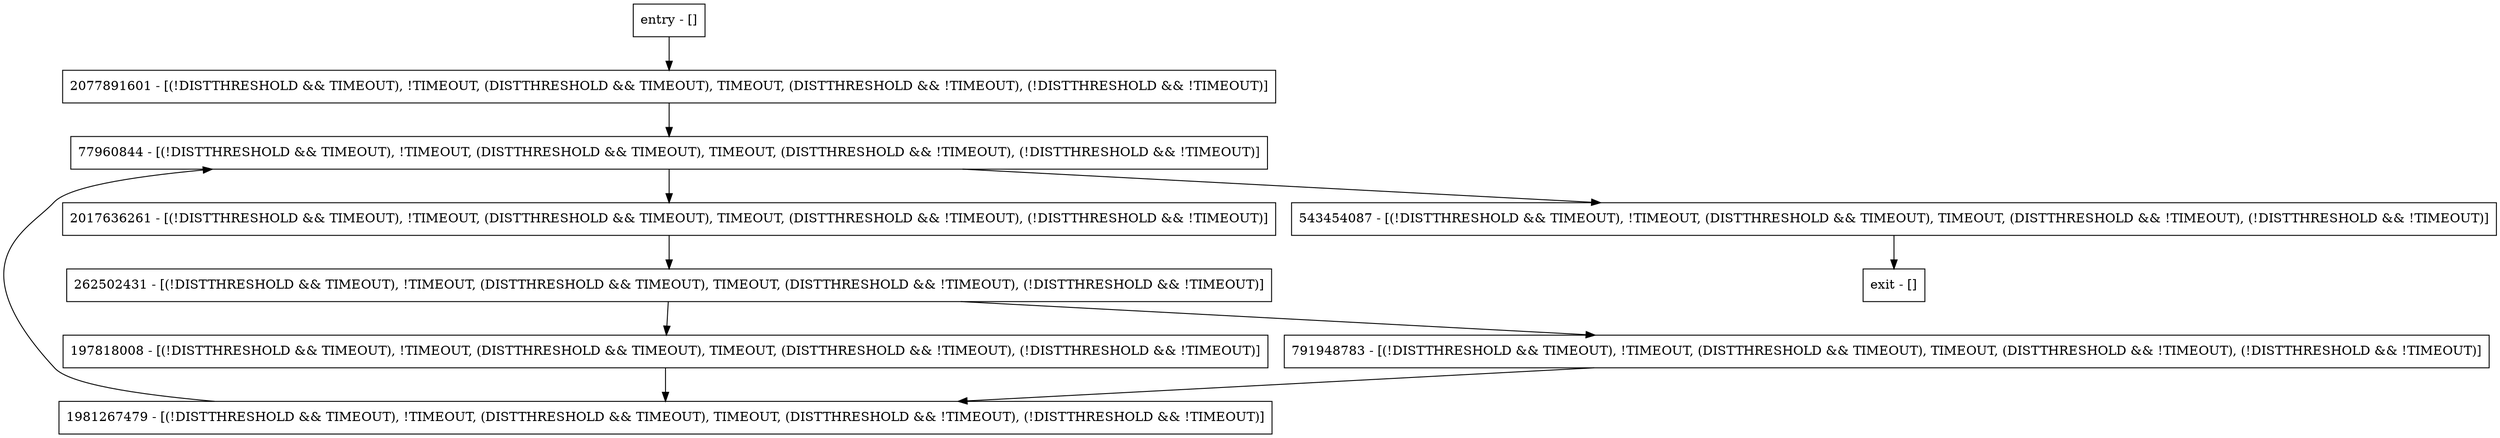 digraph <init> {
node [shape=record];
entry [label="entry - []"];
exit [label="exit - []"];
2017636261 [label="2017636261 - [(!DISTTHRESHOLD && TIMEOUT), !TIMEOUT, (DISTTHRESHOLD && TIMEOUT), TIMEOUT, (DISTTHRESHOLD && !TIMEOUT), (!DISTTHRESHOLD && !TIMEOUT)]"];
543454087 [label="543454087 - [(!DISTTHRESHOLD && TIMEOUT), !TIMEOUT, (DISTTHRESHOLD && TIMEOUT), TIMEOUT, (DISTTHRESHOLD && !TIMEOUT), (!DISTTHRESHOLD && !TIMEOUT)]"];
197818008 [label="197818008 - [(!DISTTHRESHOLD && TIMEOUT), !TIMEOUT, (DISTTHRESHOLD && TIMEOUT), TIMEOUT, (DISTTHRESHOLD && !TIMEOUT), (!DISTTHRESHOLD && !TIMEOUT)]"];
791948783 [label="791948783 - [(!DISTTHRESHOLD && TIMEOUT), !TIMEOUT, (DISTTHRESHOLD && TIMEOUT), TIMEOUT, (DISTTHRESHOLD && !TIMEOUT), (!DISTTHRESHOLD && !TIMEOUT)]"];
1981267479 [label="1981267479 - [(!DISTTHRESHOLD && TIMEOUT), !TIMEOUT, (DISTTHRESHOLD && TIMEOUT), TIMEOUT, (DISTTHRESHOLD && !TIMEOUT), (!DISTTHRESHOLD && !TIMEOUT)]"];
2077891601 [label="2077891601 - [(!DISTTHRESHOLD && TIMEOUT), !TIMEOUT, (DISTTHRESHOLD && TIMEOUT), TIMEOUT, (DISTTHRESHOLD && !TIMEOUT), (!DISTTHRESHOLD && !TIMEOUT)]"];
262502431 [label="262502431 - [(!DISTTHRESHOLD && TIMEOUT), !TIMEOUT, (DISTTHRESHOLD && TIMEOUT), TIMEOUT, (DISTTHRESHOLD && !TIMEOUT), (!DISTTHRESHOLD && !TIMEOUT)]"];
77960844 [label="77960844 - [(!DISTTHRESHOLD && TIMEOUT), !TIMEOUT, (DISTTHRESHOLD && TIMEOUT), TIMEOUT, (DISTTHRESHOLD && !TIMEOUT), (!DISTTHRESHOLD && !TIMEOUT)]"];
entry;
exit;
entry -> 2077891601;
2017636261 -> 262502431;
543454087 -> exit;
197818008 -> 1981267479;
791948783 -> 1981267479;
1981267479 -> 77960844;
2077891601 -> 77960844;
262502431 -> 197818008;
262502431 -> 791948783;
77960844 -> 2017636261;
77960844 -> 543454087;
}
